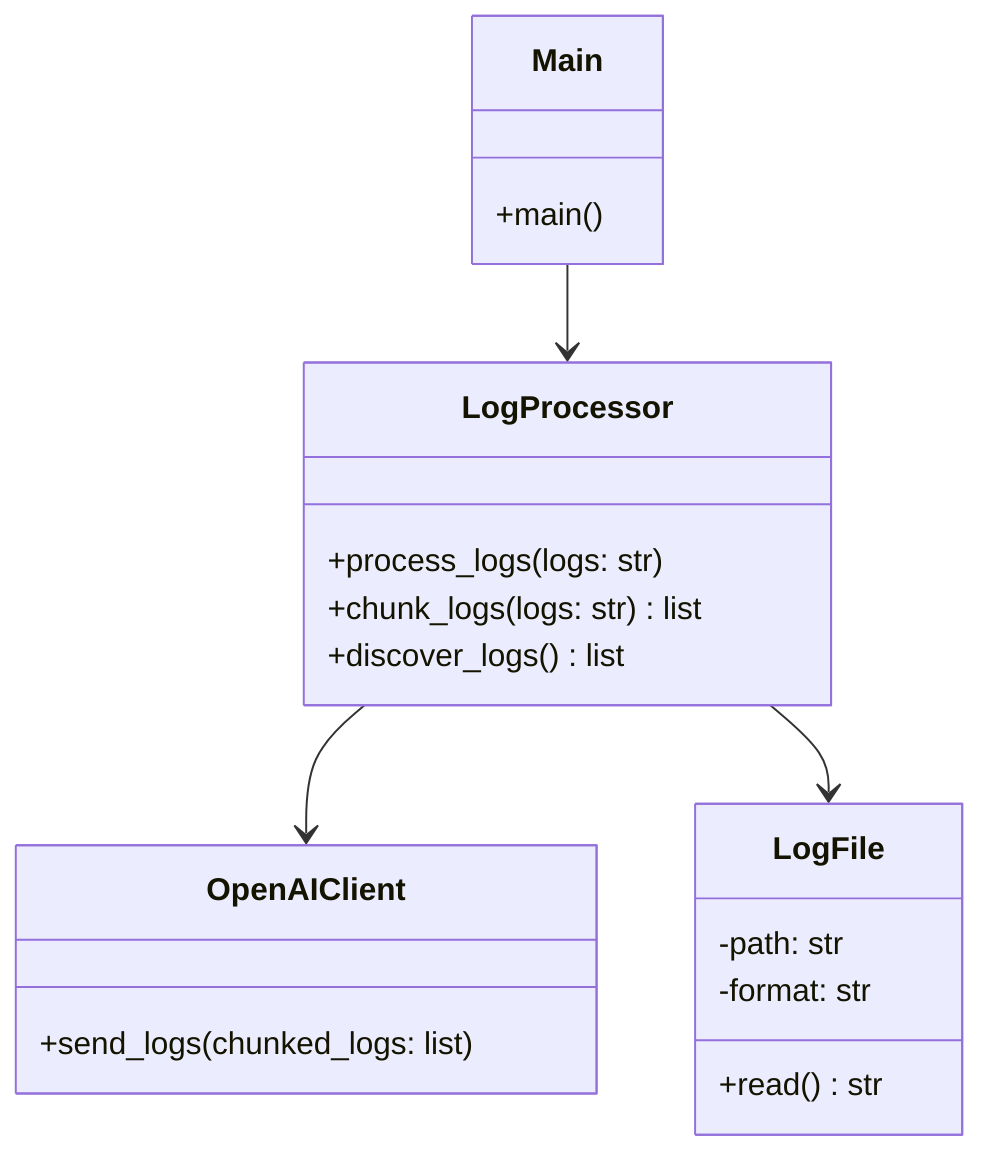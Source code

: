 classDiagram
    class Main {
        +main()
    }
    class LogProcessor {
        +process_logs(logs: str)
        +chunk_logs(logs: str) list
        +discover_logs() list
    }
    class OpenAIClient {
        +send_logs(chunked_logs: list)
    }
    class LogFile {
        -path: str
        -format: str
        +read() str
    }
    Main --> LogProcessor
    LogProcessor --> OpenAIClient
    LogProcessor --> LogFile